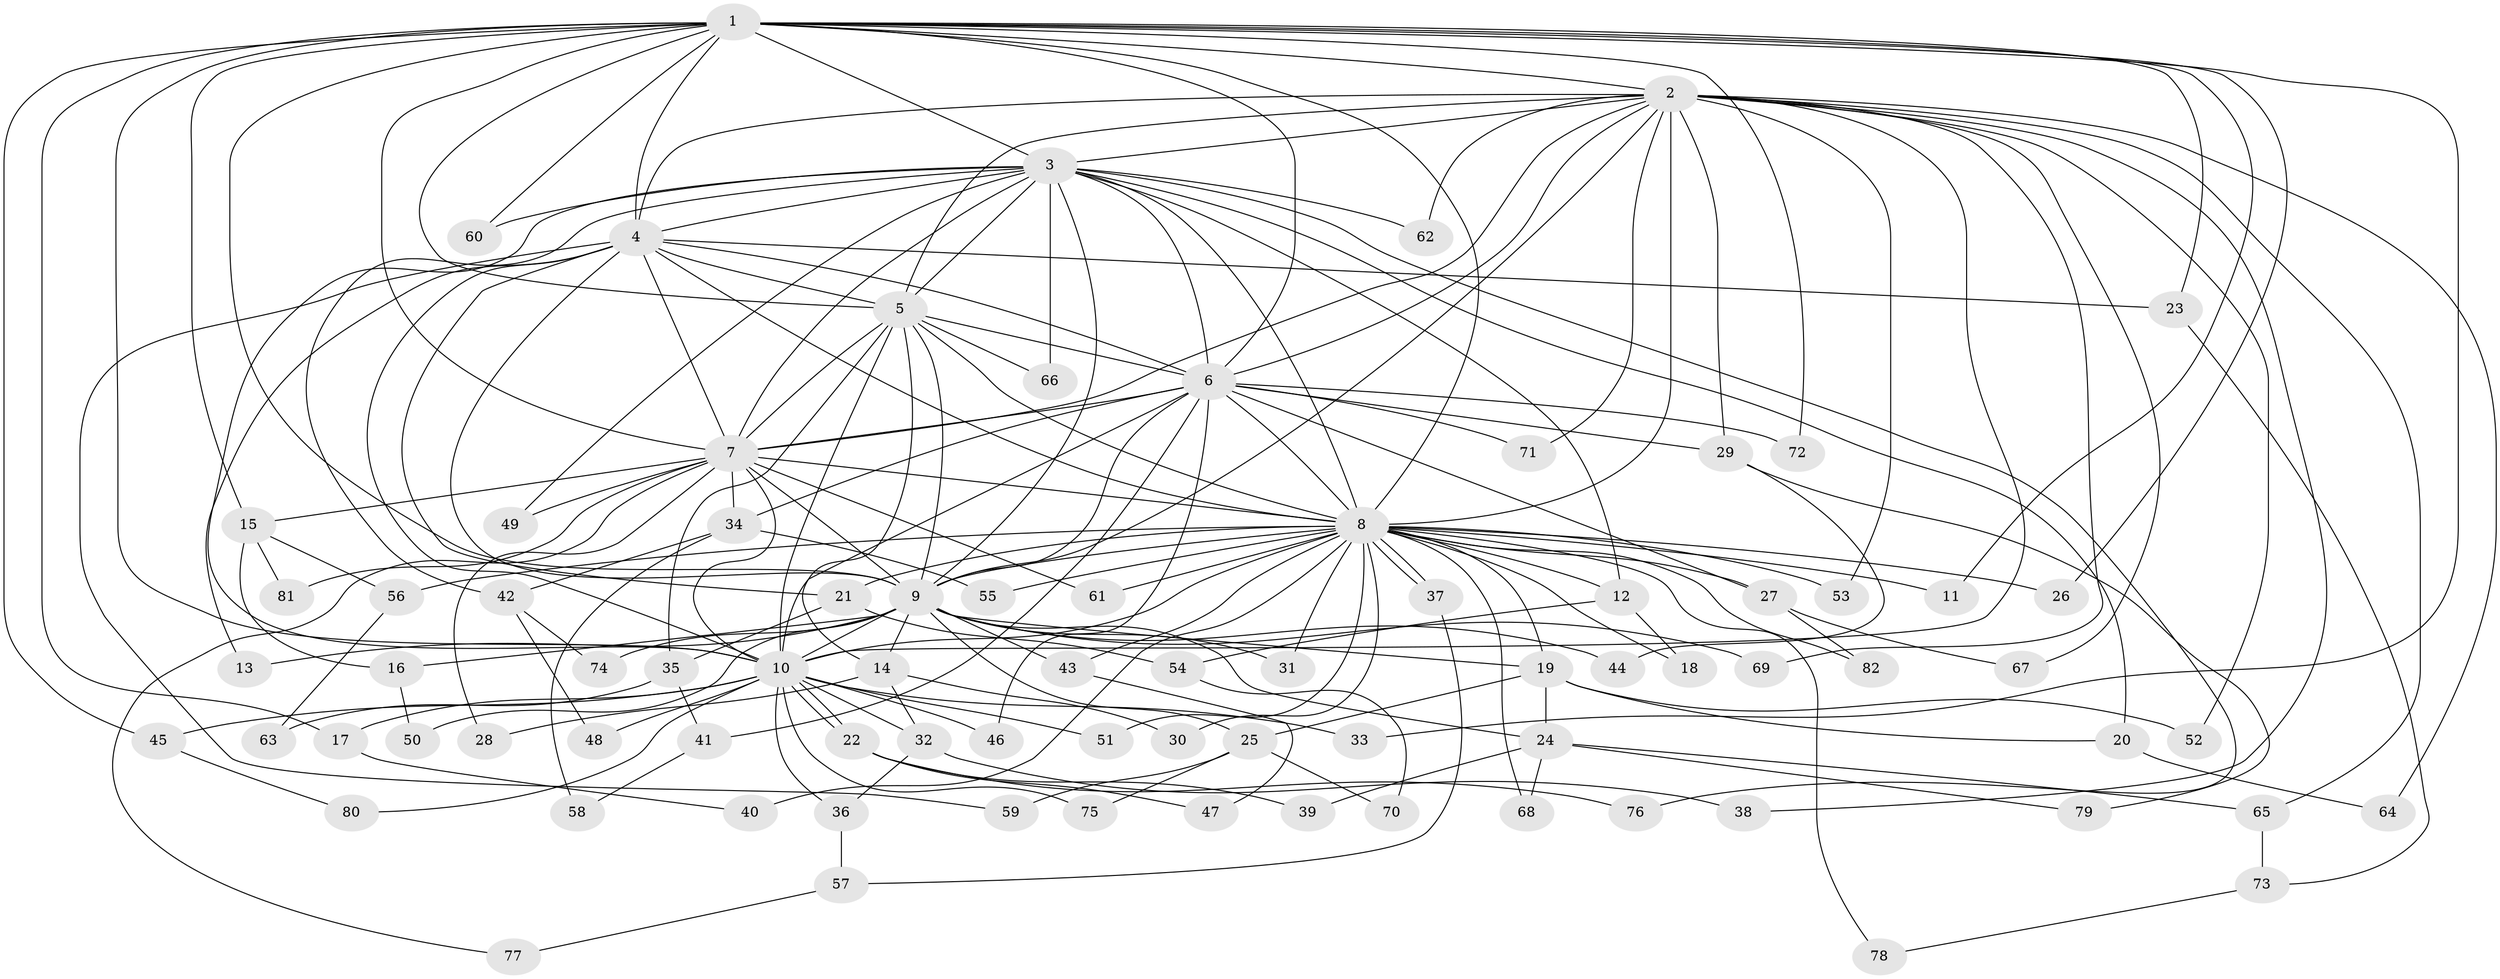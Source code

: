 // coarse degree distribution, {7: 0.03125, 17: 0.03125, 2: 0.625, 1: 0.125, 4: 0.0625, 15: 0.0625, 10: 0.03125, 12: 0.03125}
// Generated by graph-tools (version 1.1) at 2025/48/03/04/25 21:48:41]
// undirected, 82 vertices, 189 edges
graph export_dot {
graph [start="1"]
  node [color=gray90,style=filled];
  1;
  2;
  3;
  4;
  5;
  6;
  7;
  8;
  9;
  10;
  11;
  12;
  13;
  14;
  15;
  16;
  17;
  18;
  19;
  20;
  21;
  22;
  23;
  24;
  25;
  26;
  27;
  28;
  29;
  30;
  31;
  32;
  33;
  34;
  35;
  36;
  37;
  38;
  39;
  40;
  41;
  42;
  43;
  44;
  45;
  46;
  47;
  48;
  49;
  50;
  51;
  52;
  53;
  54;
  55;
  56;
  57;
  58;
  59;
  60;
  61;
  62;
  63;
  64;
  65;
  66;
  67;
  68;
  69;
  70;
  71;
  72;
  73;
  74;
  75;
  76;
  77;
  78;
  79;
  80;
  81;
  82;
  1 -- 2;
  1 -- 3;
  1 -- 4;
  1 -- 5;
  1 -- 6;
  1 -- 7;
  1 -- 8;
  1 -- 9;
  1 -- 10;
  1 -- 11;
  1 -- 15;
  1 -- 17;
  1 -- 23;
  1 -- 26;
  1 -- 33;
  1 -- 45;
  1 -- 60;
  1 -- 72;
  2 -- 3;
  2 -- 4;
  2 -- 5;
  2 -- 6;
  2 -- 7;
  2 -- 8;
  2 -- 9;
  2 -- 10;
  2 -- 29;
  2 -- 38;
  2 -- 52;
  2 -- 53;
  2 -- 62;
  2 -- 64;
  2 -- 65;
  2 -- 67;
  2 -- 69;
  2 -- 71;
  3 -- 4;
  3 -- 5;
  3 -- 6;
  3 -- 7;
  3 -- 8;
  3 -- 9;
  3 -- 10;
  3 -- 12;
  3 -- 20;
  3 -- 42;
  3 -- 49;
  3 -- 60;
  3 -- 62;
  3 -- 66;
  3 -- 76;
  4 -- 5;
  4 -- 6;
  4 -- 7;
  4 -- 8;
  4 -- 9;
  4 -- 10;
  4 -- 13;
  4 -- 21;
  4 -- 23;
  4 -- 59;
  5 -- 6;
  5 -- 7;
  5 -- 8;
  5 -- 9;
  5 -- 10;
  5 -- 14;
  5 -- 35;
  5 -- 66;
  6 -- 7;
  6 -- 8;
  6 -- 9;
  6 -- 10;
  6 -- 27;
  6 -- 29;
  6 -- 34;
  6 -- 41;
  6 -- 46;
  6 -- 71;
  6 -- 72;
  7 -- 8;
  7 -- 9;
  7 -- 10;
  7 -- 15;
  7 -- 28;
  7 -- 34;
  7 -- 49;
  7 -- 61;
  7 -- 77;
  7 -- 81;
  8 -- 9;
  8 -- 10;
  8 -- 11;
  8 -- 12;
  8 -- 18;
  8 -- 19;
  8 -- 21;
  8 -- 26;
  8 -- 27;
  8 -- 30;
  8 -- 31;
  8 -- 37;
  8 -- 37;
  8 -- 40;
  8 -- 43;
  8 -- 51;
  8 -- 53;
  8 -- 55;
  8 -- 56;
  8 -- 61;
  8 -- 68;
  8 -- 78;
  8 -- 82;
  9 -- 10;
  9 -- 13;
  9 -- 14;
  9 -- 16;
  9 -- 19;
  9 -- 24;
  9 -- 25;
  9 -- 31;
  9 -- 43;
  9 -- 44;
  9 -- 50;
  9 -- 69;
  9 -- 74;
  10 -- 17;
  10 -- 22;
  10 -- 22;
  10 -- 32;
  10 -- 33;
  10 -- 36;
  10 -- 45;
  10 -- 46;
  10 -- 48;
  10 -- 51;
  10 -- 75;
  10 -- 80;
  12 -- 18;
  12 -- 54;
  14 -- 28;
  14 -- 30;
  14 -- 32;
  15 -- 16;
  15 -- 56;
  15 -- 81;
  16 -- 50;
  17 -- 40;
  19 -- 20;
  19 -- 24;
  19 -- 25;
  19 -- 52;
  20 -- 64;
  21 -- 35;
  21 -- 54;
  22 -- 39;
  22 -- 47;
  22 -- 76;
  23 -- 73;
  24 -- 39;
  24 -- 65;
  24 -- 68;
  24 -- 79;
  25 -- 59;
  25 -- 70;
  25 -- 75;
  27 -- 67;
  27 -- 82;
  29 -- 44;
  29 -- 79;
  32 -- 36;
  32 -- 38;
  34 -- 42;
  34 -- 55;
  34 -- 58;
  35 -- 41;
  35 -- 63;
  36 -- 57;
  37 -- 57;
  41 -- 58;
  42 -- 48;
  42 -- 74;
  43 -- 47;
  45 -- 80;
  54 -- 70;
  56 -- 63;
  57 -- 77;
  65 -- 73;
  73 -- 78;
}
